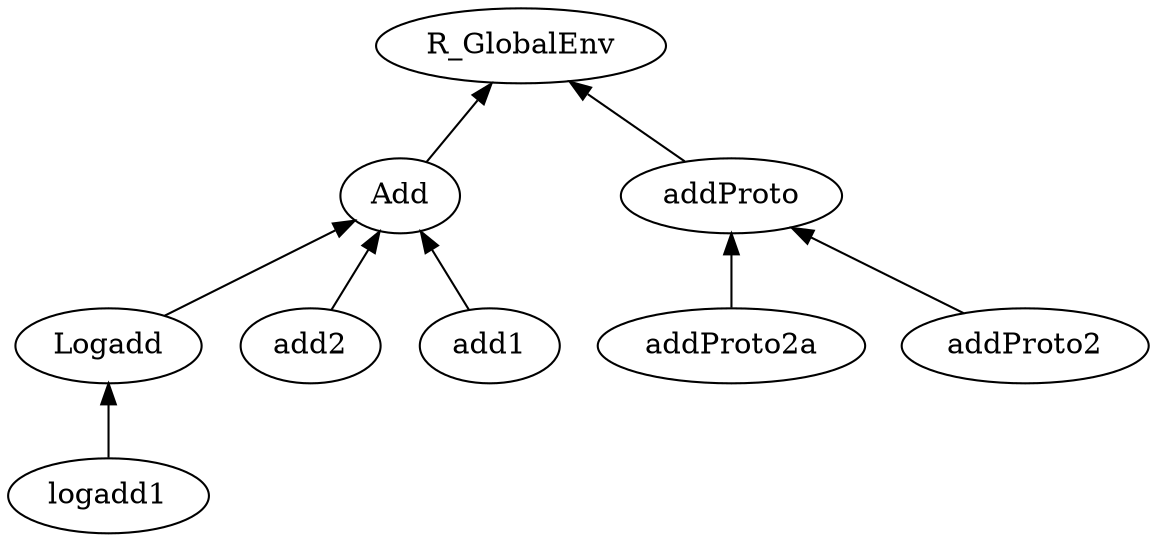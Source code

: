 digraph G {
 graph [rankdir=BT];"logadd1" -> "Logadd" ;
"Logadd" -> "Add" ;
"add2" -> "Add" ;
"add1" -> "Add" ;
"Add" -> "R_GlobalEnv" ;
"addProto2a" -> "addProto" ;
"addProto2" -> "addProto" ;
"addProto" -> "R_GlobalEnv" ;
}
